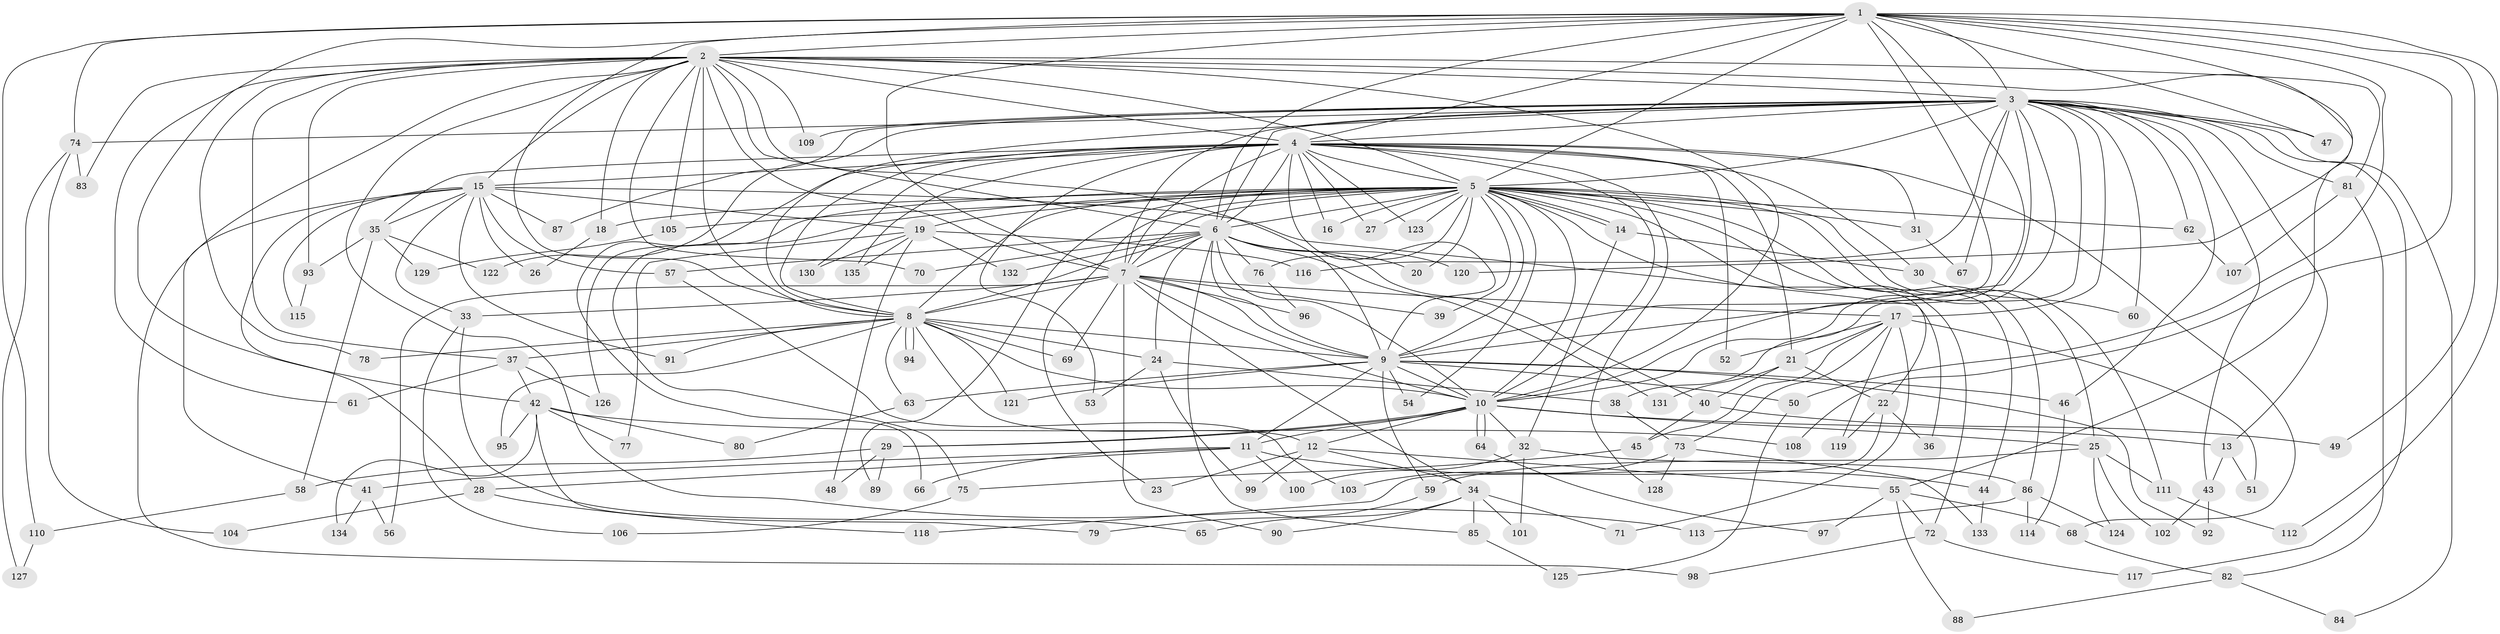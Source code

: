 // Generated by graph-tools (version 1.1) at 2025/25/03/09/25 03:25:45]
// undirected, 135 vertices, 295 edges
graph export_dot {
graph [start="1"]
  node [color=gray90,style=filled];
  1;
  2;
  3;
  4;
  5;
  6;
  7;
  8;
  9;
  10;
  11;
  12;
  13;
  14;
  15;
  16;
  17;
  18;
  19;
  20;
  21;
  22;
  23;
  24;
  25;
  26;
  27;
  28;
  29;
  30;
  31;
  32;
  33;
  34;
  35;
  36;
  37;
  38;
  39;
  40;
  41;
  42;
  43;
  44;
  45;
  46;
  47;
  48;
  49;
  50;
  51;
  52;
  53;
  54;
  55;
  56;
  57;
  58;
  59;
  60;
  61;
  62;
  63;
  64;
  65;
  66;
  67;
  68;
  69;
  70;
  71;
  72;
  73;
  74;
  75;
  76;
  77;
  78;
  79;
  80;
  81;
  82;
  83;
  84;
  85;
  86;
  87;
  88;
  89;
  90;
  91;
  92;
  93;
  94;
  95;
  96;
  97;
  98;
  99;
  100;
  101;
  102;
  103;
  104;
  105;
  106;
  107;
  108;
  109;
  110;
  111;
  112;
  113;
  114;
  115;
  116;
  117;
  118;
  119;
  120;
  121;
  122;
  123;
  124;
  125;
  126;
  127;
  128;
  129;
  130;
  131;
  132;
  133;
  134;
  135;
  1 -- 2;
  1 -- 3;
  1 -- 4;
  1 -- 5;
  1 -- 6;
  1 -- 7;
  1 -- 8;
  1 -- 9;
  1 -- 10;
  1 -- 42;
  1 -- 47;
  1 -- 49;
  1 -- 50;
  1 -- 74;
  1 -- 108;
  1 -- 110;
  1 -- 112;
  1 -- 120;
  2 -- 3;
  2 -- 4;
  2 -- 5;
  2 -- 6;
  2 -- 7;
  2 -- 8;
  2 -- 9;
  2 -- 10;
  2 -- 15;
  2 -- 18;
  2 -- 37;
  2 -- 55;
  2 -- 61;
  2 -- 70;
  2 -- 78;
  2 -- 81;
  2 -- 83;
  2 -- 93;
  2 -- 98;
  2 -- 105;
  2 -- 109;
  2 -- 113;
  3 -- 4;
  3 -- 5;
  3 -- 6;
  3 -- 7;
  3 -- 8;
  3 -- 9;
  3 -- 10;
  3 -- 13;
  3 -- 17;
  3 -- 38;
  3 -- 43;
  3 -- 46;
  3 -- 47;
  3 -- 60;
  3 -- 62;
  3 -- 67;
  3 -- 74;
  3 -- 81;
  3 -- 84;
  3 -- 87;
  3 -- 109;
  3 -- 116;
  3 -- 117;
  3 -- 122;
  4 -- 5;
  4 -- 6;
  4 -- 7;
  4 -- 8;
  4 -- 9;
  4 -- 10;
  4 -- 15;
  4 -- 16;
  4 -- 21;
  4 -- 27;
  4 -- 30;
  4 -- 31;
  4 -- 35;
  4 -- 52;
  4 -- 53;
  4 -- 66;
  4 -- 68;
  4 -- 123;
  4 -- 128;
  4 -- 130;
  4 -- 135;
  5 -- 6;
  5 -- 7;
  5 -- 8;
  5 -- 9;
  5 -- 10;
  5 -- 14;
  5 -- 14;
  5 -- 16;
  5 -- 18;
  5 -- 19;
  5 -- 20;
  5 -- 22;
  5 -- 23;
  5 -- 25;
  5 -- 27;
  5 -- 31;
  5 -- 39;
  5 -- 44;
  5 -- 54;
  5 -- 62;
  5 -- 72;
  5 -- 75;
  5 -- 76;
  5 -- 86;
  5 -- 89;
  5 -- 105;
  5 -- 111;
  5 -- 123;
  5 -- 126;
  6 -- 7;
  6 -- 8;
  6 -- 9;
  6 -- 10;
  6 -- 20;
  6 -- 24;
  6 -- 40;
  6 -- 57;
  6 -- 70;
  6 -- 76;
  6 -- 85;
  6 -- 120;
  6 -- 131;
  6 -- 132;
  7 -- 8;
  7 -- 9;
  7 -- 10;
  7 -- 17;
  7 -- 33;
  7 -- 34;
  7 -- 39;
  7 -- 56;
  7 -- 69;
  7 -- 90;
  7 -- 96;
  8 -- 9;
  8 -- 10;
  8 -- 12;
  8 -- 24;
  8 -- 37;
  8 -- 63;
  8 -- 69;
  8 -- 78;
  8 -- 91;
  8 -- 94;
  8 -- 94;
  8 -- 95;
  8 -- 121;
  9 -- 10;
  9 -- 11;
  9 -- 46;
  9 -- 50;
  9 -- 54;
  9 -- 59;
  9 -- 63;
  9 -- 92;
  9 -- 121;
  10 -- 11;
  10 -- 12;
  10 -- 13;
  10 -- 25;
  10 -- 29;
  10 -- 29;
  10 -- 32;
  10 -- 64;
  10 -- 64;
  11 -- 28;
  11 -- 41;
  11 -- 44;
  11 -- 66;
  11 -- 100;
  12 -- 23;
  12 -- 34;
  12 -- 55;
  12 -- 99;
  13 -- 43;
  13 -- 51;
  14 -- 30;
  14 -- 32;
  15 -- 19;
  15 -- 26;
  15 -- 28;
  15 -- 33;
  15 -- 35;
  15 -- 36;
  15 -- 41;
  15 -- 57;
  15 -- 87;
  15 -- 91;
  15 -- 115;
  17 -- 21;
  17 -- 45;
  17 -- 51;
  17 -- 52;
  17 -- 71;
  17 -- 73;
  17 -- 119;
  18 -- 26;
  19 -- 48;
  19 -- 77;
  19 -- 116;
  19 -- 130;
  19 -- 132;
  19 -- 135;
  21 -- 22;
  21 -- 40;
  21 -- 131;
  22 -- 36;
  22 -- 118;
  22 -- 119;
  24 -- 38;
  24 -- 53;
  24 -- 99;
  25 -- 59;
  25 -- 102;
  25 -- 111;
  25 -- 124;
  28 -- 104;
  28 -- 118;
  29 -- 48;
  29 -- 58;
  29 -- 89;
  30 -- 60;
  31 -- 67;
  32 -- 86;
  32 -- 100;
  32 -- 101;
  33 -- 65;
  33 -- 106;
  34 -- 65;
  34 -- 71;
  34 -- 85;
  34 -- 90;
  34 -- 101;
  35 -- 58;
  35 -- 93;
  35 -- 122;
  35 -- 129;
  37 -- 42;
  37 -- 61;
  37 -- 126;
  38 -- 73;
  40 -- 45;
  40 -- 49;
  41 -- 56;
  41 -- 134;
  42 -- 77;
  42 -- 79;
  42 -- 80;
  42 -- 95;
  42 -- 108;
  42 -- 134;
  43 -- 92;
  43 -- 102;
  44 -- 133;
  45 -- 75;
  46 -- 114;
  50 -- 125;
  55 -- 68;
  55 -- 72;
  55 -- 88;
  55 -- 97;
  57 -- 103;
  58 -- 110;
  59 -- 79;
  62 -- 107;
  63 -- 80;
  64 -- 97;
  68 -- 82;
  72 -- 98;
  72 -- 117;
  73 -- 103;
  73 -- 128;
  73 -- 133;
  74 -- 83;
  74 -- 104;
  74 -- 127;
  75 -- 106;
  76 -- 96;
  81 -- 82;
  81 -- 107;
  82 -- 84;
  82 -- 88;
  85 -- 125;
  86 -- 113;
  86 -- 114;
  86 -- 124;
  93 -- 115;
  105 -- 129;
  110 -- 127;
  111 -- 112;
}

